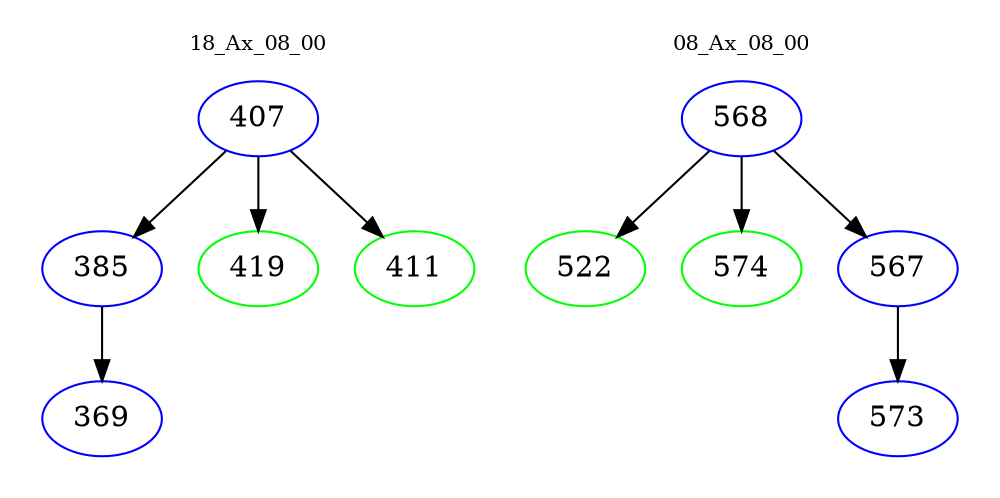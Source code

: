digraph{
subgraph cluster_0 {
color = white
label = "18_Ax_08_00";
fontsize=10;
T0_407 [label="407", color="blue"]
T0_407 -> T0_385 [color="black"]
T0_385 [label="385", color="blue"]
T0_385 -> T0_369 [color="black"]
T0_369 [label="369", color="blue"]
T0_407 -> T0_419 [color="black"]
T0_419 [label="419", color="green"]
T0_407 -> T0_411 [color="black"]
T0_411 [label="411", color="green"]
}
subgraph cluster_1 {
color = white
label = "08_Ax_08_00";
fontsize=10;
T1_568 [label="568", color="blue"]
T1_568 -> T1_522 [color="black"]
T1_522 [label="522", color="green"]
T1_568 -> T1_574 [color="black"]
T1_574 [label="574", color="green"]
T1_568 -> T1_567 [color="black"]
T1_567 [label="567", color="blue"]
T1_567 -> T1_573 [color="black"]
T1_573 [label="573", color="blue"]
}
}
